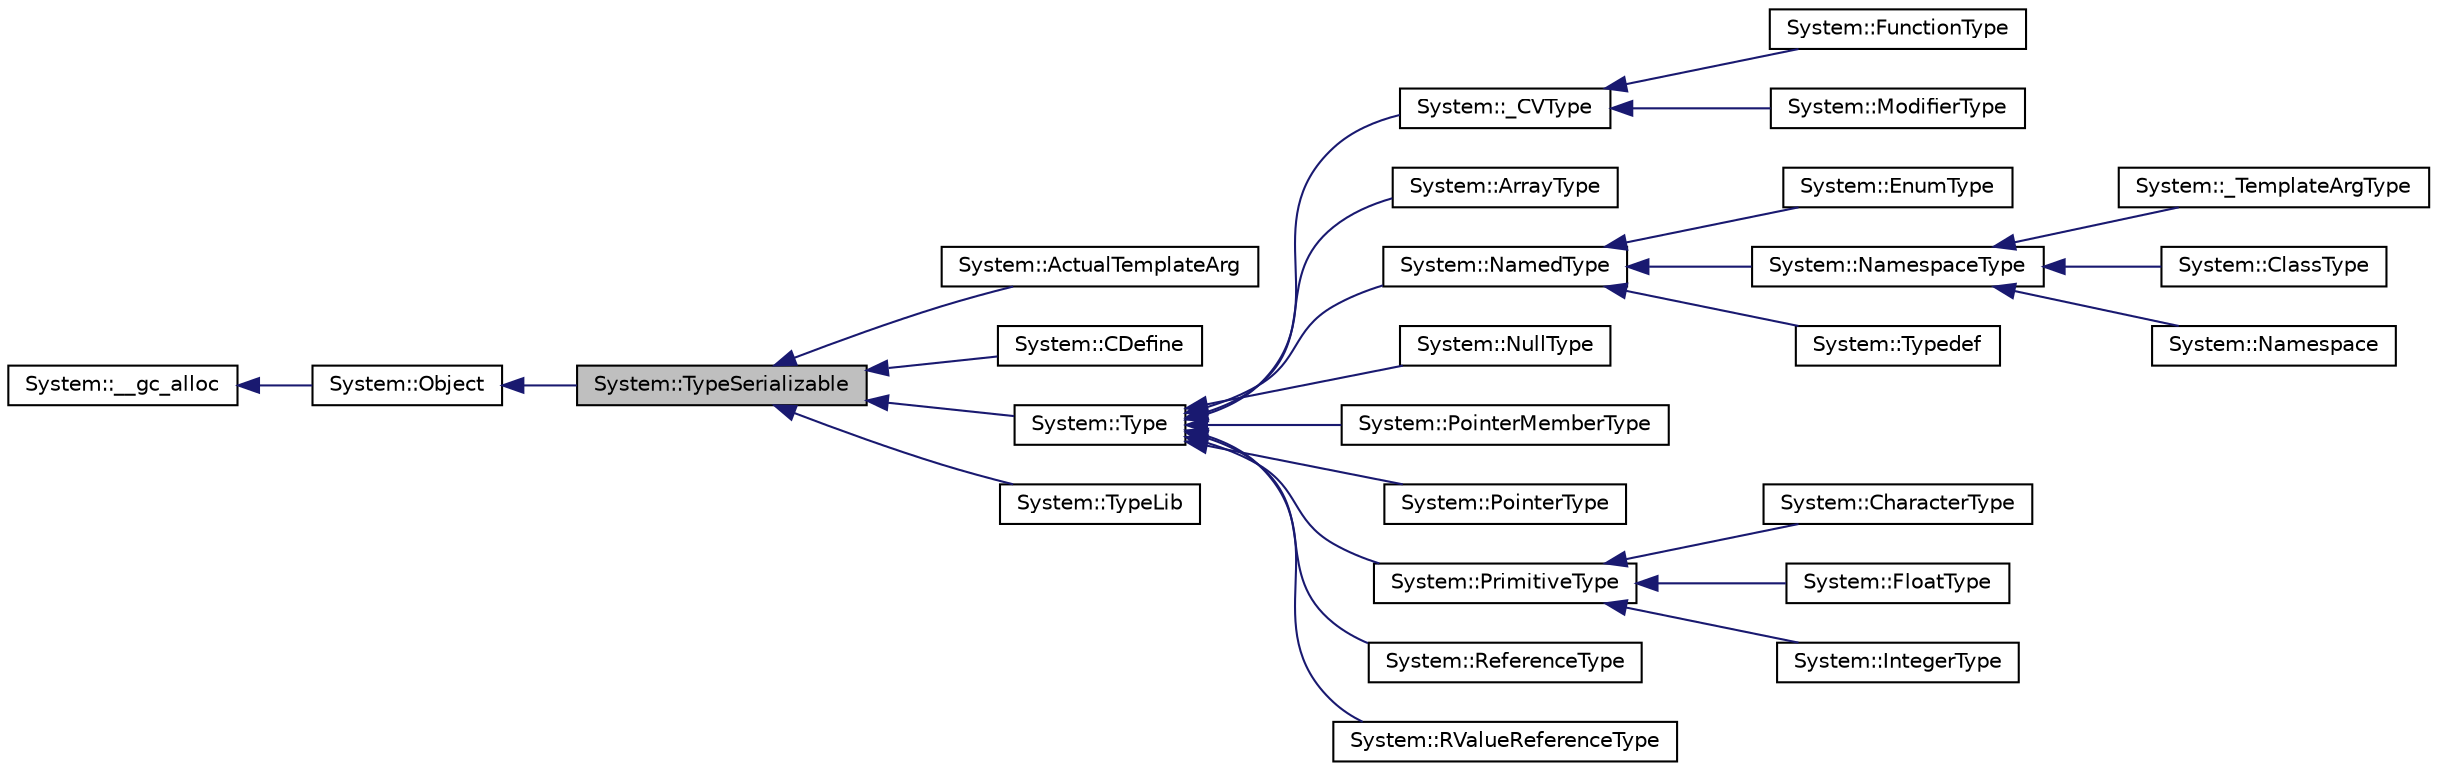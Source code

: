digraph G
{
  edge [fontname="Helvetica",fontsize="10",labelfontname="Helvetica",labelfontsize="10"];
  node [fontname="Helvetica",fontsize="10",shape=record];
  rankdir="LR";
  Node1 [label="System::TypeSerializable",height=0.2,width=0.4,color="black", fillcolor="grey75", style="filled" fontcolor="black"];
  Node2 -> Node1 [dir="back",color="midnightblue",fontsize="10",style="solid",fontname="Helvetica"];
  Node2 [label="System::Object",height=0.2,width=0.4,color="black", fillcolor="white", style="filled",URL="$class_system_1_1_object.html"];
  Node3 -> Node2 [dir="back",color="midnightblue",fontsize="10",style="solid",fontname="Helvetica"];
  Node3 [label="System::__gc_alloc",height=0.2,width=0.4,color="black", fillcolor="white", style="filled",URL="$class_system_1_1____gc__alloc.html"];
  Node1 -> Node4 [dir="back",color="midnightblue",fontsize="10",style="solid",fontname="Helvetica"];
  Node4 [label="System::ActualTemplateArg",height=0.2,width=0.4,color="black", fillcolor="white", style="filled",URL="$class_system_1_1_actual_template_arg.html"];
  Node1 -> Node5 [dir="back",color="midnightblue",fontsize="10",style="solid",fontname="Helvetica"];
  Node5 [label="System::CDefine",height=0.2,width=0.4,color="black", fillcolor="white", style="filled",URL="$class_system_1_1_c_define.html"];
  Node1 -> Node6 [dir="back",color="midnightblue",fontsize="10",style="solid",fontname="Helvetica"];
  Node6 [label="System::Type",height=0.2,width=0.4,color="black", fillcolor="white", style="filled",URL="$class_system_1_1_type.html"];
  Node6 -> Node7 [dir="back",color="midnightblue",fontsize="10",style="solid",fontname="Helvetica"];
  Node7 [label="System::_CVType",height=0.2,width=0.4,color="black", fillcolor="white", style="filled",URL="$class_system_1_1___c_v_type.html"];
  Node7 -> Node8 [dir="back",color="midnightblue",fontsize="10",style="solid",fontname="Helvetica"];
  Node8 [label="System::FunctionType",height=0.2,width=0.4,color="black", fillcolor="white", style="filled",URL="$class_system_1_1_function_type.html"];
  Node7 -> Node9 [dir="back",color="midnightblue",fontsize="10",style="solid",fontname="Helvetica"];
  Node9 [label="System::ModifierType",height=0.2,width=0.4,color="black", fillcolor="white", style="filled",URL="$class_system_1_1_modifier_type.html"];
  Node6 -> Node10 [dir="back",color="midnightblue",fontsize="10",style="solid",fontname="Helvetica"];
  Node10 [label="System::ArrayType",height=0.2,width=0.4,color="black", fillcolor="white", style="filled",URL="$class_system_1_1_array_type.html"];
  Node6 -> Node11 [dir="back",color="midnightblue",fontsize="10",style="solid",fontname="Helvetica"];
  Node11 [label="System::NamedType",height=0.2,width=0.4,color="black", fillcolor="white", style="filled",URL="$class_system_1_1_named_type.html"];
  Node11 -> Node12 [dir="back",color="midnightblue",fontsize="10",style="solid",fontname="Helvetica"];
  Node12 [label="System::EnumType",height=0.2,width=0.4,color="black", fillcolor="white", style="filled",URL="$class_system_1_1_enum_type.html"];
  Node11 -> Node13 [dir="back",color="midnightblue",fontsize="10",style="solid",fontname="Helvetica"];
  Node13 [label="System::NamespaceType",height=0.2,width=0.4,color="black", fillcolor="white", style="filled",URL="$class_system_1_1_namespace_type.html"];
  Node13 -> Node14 [dir="back",color="midnightblue",fontsize="10",style="solid",fontname="Helvetica"];
  Node14 [label="System::_TemplateArgType",height=0.2,width=0.4,color="black", fillcolor="white", style="filled",URL="$class_system_1_1___template_arg_type.html"];
  Node13 -> Node15 [dir="back",color="midnightblue",fontsize="10",style="solid",fontname="Helvetica"];
  Node15 [label="System::ClassType",height=0.2,width=0.4,color="black", fillcolor="white", style="filled",URL="$class_system_1_1_class_type.html"];
  Node13 -> Node16 [dir="back",color="midnightblue",fontsize="10",style="solid",fontname="Helvetica"];
  Node16 [label="System::Namespace",height=0.2,width=0.4,color="black", fillcolor="white", style="filled",URL="$class_system_1_1_namespace.html"];
  Node11 -> Node17 [dir="back",color="midnightblue",fontsize="10",style="solid",fontname="Helvetica"];
  Node17 [label="System::Typedef",height=0.2,width=0.4,color="black", fillcolor="white", style="filled",URL="$class_system_1_1_typedef.html"];
  Node6 -> Node18 [dir="back",color="midnightblue",fontsize="10",style="solid",fontname="Helvetica"];
  Node18 [label="System::NullType",height=0.2,width=0.4,color="black", fillcolor="white", style="filled",URL="$class_system_1_1_null_type.html"];
  Node6 -> Node19 [dir="back",color="midnightblue",fontsize="10",style="solid",fontname="Helvetica"];
  Node19 [label="System::PointerMemberType",height=0.2,width=0.4,color="black", fillcolor="white", style="filled",URL="$class_system_1_1_pointer_member_type.html"];
  Node6 -> Node20 [dir="back",color="midnightblue",fontsize="10",style="solid",fontname="Helvetica"];
  Node20 [label="System::PointerType",height=0.2,width=0.4,color="black", fillcolor="white", style="filled",URL="$class_system_1_1_pointer_type.html"];
  Node6 -> Node21 [dir="back",color="midnightblue",fontsize="10",style="solid",fontname="Helvetica"];
  Node21 [label="System::PrimitiveType",height=0.2,width=0.4,color="black", fillcolor="white", style="filled",URL="$class_system_1_1_primitive_type.html"];
  Node21 -> Node22 [dir="back",color="midnightblue",fontsize="10",style="solid",fontname="Helvetica"];
  Node22 [label="System::CharacterType",height=0.2,width=0.4,color="black", fillcolor="white", style="filled",URL="$class_system_1_1_character_type.html"];
  Node21 -> Node23 [dir="back",color="midnightblue",fontsize="10",style="solid",fontname="Helvetica"];
  Node23 [label="System::FloatType",height=0.2,width=0.4,color="black", fillcolor="white", style="filled",URL="$class_system_1_1_float_type.html"];
  Node21 -> Node24 [dir="back",color="midnightblue",fontsize="10",style="solid",fontname="Helvetica"];
  Node24 [label="System::IntegerType",height=0.2,width=0.4,color="black", fillcolor="white", style="filled",URL="$class_system_1_1_integer_type.html"];
  Node6 -> Node25 [dir="back",color="midnightblue",fontsize="10",style="solid",fontname="Helvetica"];
  Node25 [label="System::ReferenceType",height=0.2,width=0.4,color="black", fillcolor="white", style="filled",URL="$class_system_1_1_reference_type.html"];
  Node6 -> Node26 [dir="back",color="midnightblue",fontsize="10",style="solid",fontname="Helvetica"];
  Node26 [label="System::RValueReferenceType",height=0.2,width=0.4,color="black", fillcolor="white", style="filled",URL="$class_system_1_1_r_value_reference_type.html"];
  Node1 -> Node27 [dir="back",color="midnightblue",fontsize="10",style="solid",fontname="Helvetica"];
  Node27 [label="System::TypeLib",height=0.2,width=0.4,color="black", fillcolor="white", style="filled",URL="$class_system_1_1_type_lib.html"];
}
